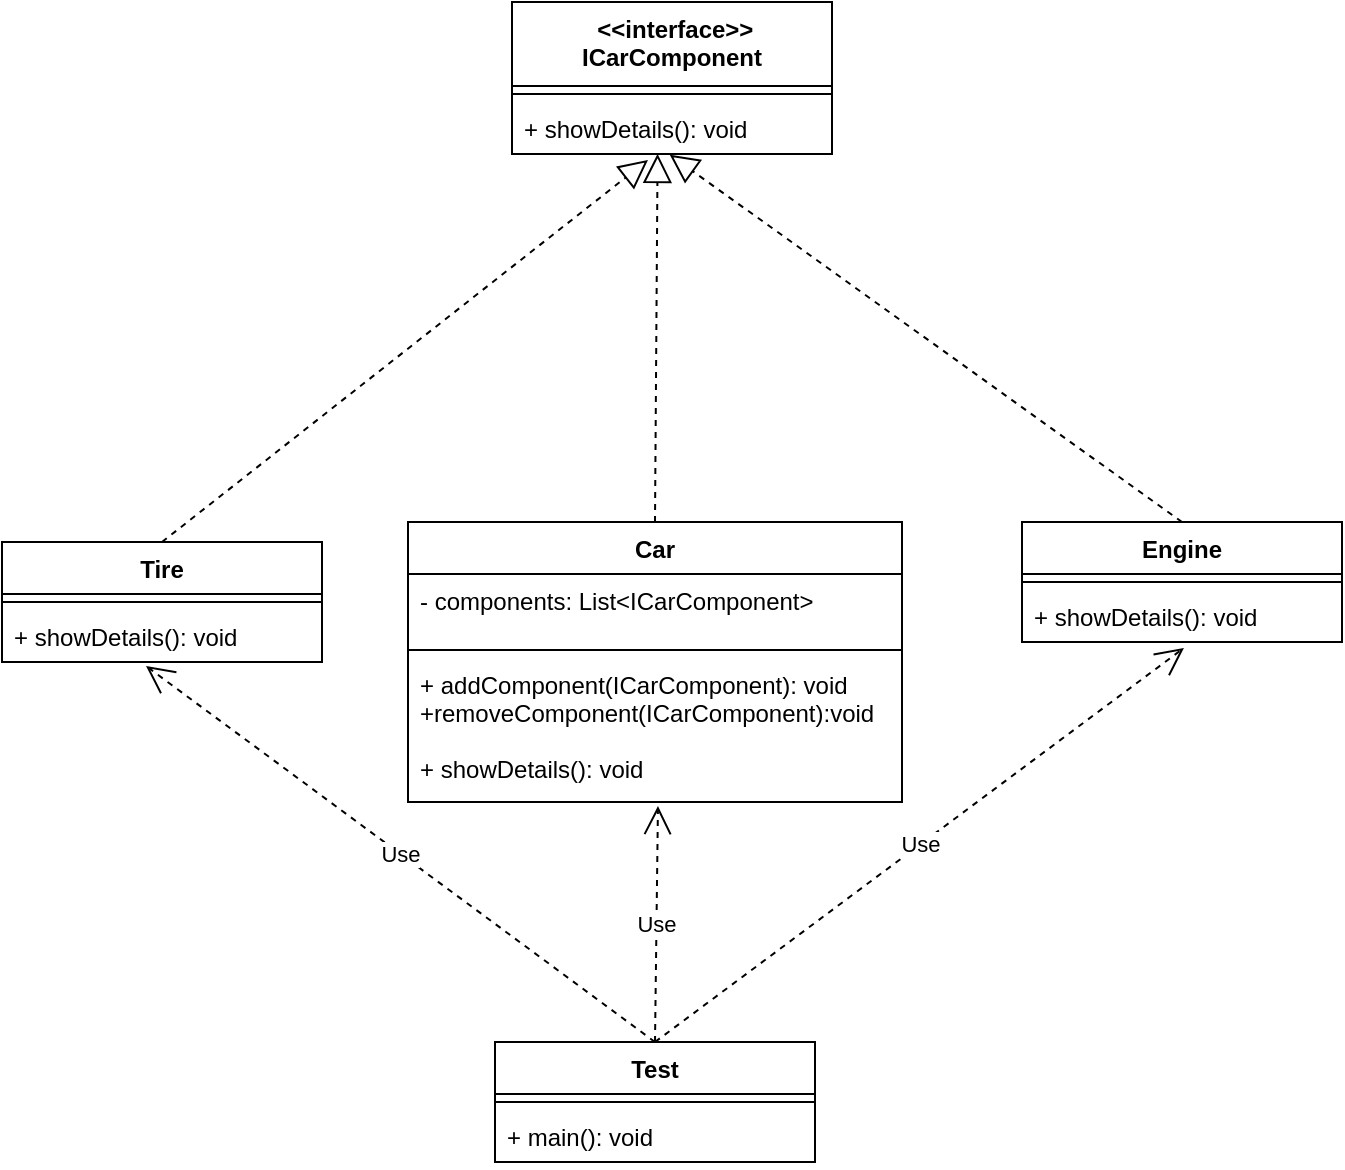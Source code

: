 <mxfile version="18.0.6" type="device"><diagram id="yMRIlojay2bTaYtK4ru0" name="第 1 页"><mxGraphModel dx="2169" dy="754" grid="1" gridSize="10" guides="1" tooltips="1" connect="1" arrows="1" fold="1" page="1" pageScale="1" pageWidth="827" pageHeight="1169" math="0" shadow="0"><root><mxCell id="0"/><mxCell id="1" parent="0"/><mxCell id="OiyuywgQHTxKBY7W2bvM-1" value=" &lt;&lt;interface&gt;&gt;&#10;ICarComponent" style="swimlane;fontStyle=1;align=center;verticalAlign=top;childLayout=stackLayout;horizontal=1;startSize=42;horizontalStack=0;resizeParent=1;resizeParentMax=0;resizeLast=0;collapsible=1;marginBottom=0;" vertex="1" parent="1"><mxGeometry x="65" y="120" width="160" height="76" as="geometry"/></mxCell><mxCell id="OiyuywgQHTxKBY7W2bvM-2" value="" style="line;strokeWidth=1;fillColor=none;align=left;verticalAlign=middle;spacingTop=-1;spacingLeft=3;spacingRight=3;rotatable=0;labelPosition=right;points=[];portConstraint=eastwest;" vertex="1" parent="OiyuywgQHTxKBY7W2bvM-1"><mxGeometry y="42" width="160" height="8" as="geometry"/></mxCell><mxCell id="OiyuywgQHTxKBY7W2bvM-3" value="+ showDetails(): void" style="text;strokeColor=none;fillColor=none;align=left;verticalAlign=top;spacingLeft=4;spacingRight=4;overflow=hidden;rotatable=0;points=[[0,0.5],[1,0.5]];portConstraint=eastwest;" vertex="1" parent="OiyuywgQHTxKBY7W2bvM-1"><mxGeometry y="50" width="160" height="26" as="geometry"/></mxCell><mxCell id="OiyuywgQHTxKBY7W2bvM-4" value="Car" style="swimlane;fontStyle=1;align=center;verticalAlign=top;childLayout=stackLayout;horizontal=1;startSize=26;horizontalStack=0;resizeParent=1;resizeParentMax=0;resizeLast=0;collapsible=1;marginBottom=0;" vertex="1" parent="1"><mxGeometry x="13" y="380" width="247" height="140" as="geometry"/></mxCell><mxCell id="OiyuywgQHTxKBY7W2bvM-5" value="- components: List&lt;ICarComponent&gt;" style="text;strokeColor=none;fillColor=none;align=left;verticalAlign=top;spacingLeft=4;spacingRight=4;overflow=hidden;rotatable=0;points=[[0,0.5],[1,0.5]];portConstraint=eastwest;" vertex="1" parent="OiyuywgQHTxKBY7W2bvM-4"><mxGeometry y="26" width="247" height="34" as="geometry"/></mxCell><mxCell id="OiyuywgQHTxKBY7W2bvM-6" value="" style="line;strokeWidth=1;fillColor=none;align=left;verticalAlign=middle;spacingTop=-1;spacingLeft=3;spacingRight=3;rotatable=0;labelPosition=right;points=[];portConstraint=eastwest;" vertex="1" parent="OiyuywgQHTxKBY7W2bvM-4"><mxGeometry y="60" width="247" height="8" as="geometry"/></mxCell><mxCell id="OiyuywgQHTxKBY7W2bvM-7" value="+ addComponent(ICarComponent): void&#10;+removeComponent(ICarComponent):void&#10;&#10;+ showDetails(): void" style="text;strokeColor=none;fillColor=none;align=left;verticalAlign=top;spacingLeft=4;spacingRight=4;overflow=hidden;rotatable=0;points=[[0,0.5],[1,0.5]];portConstraint=eastwest;" vertex="1" parent="OiyuywgQHTxKBY7W2bvM-4"><mxGeometry y="68" width="247" height="72" as="geometry"/></mxCell><mxCell id="OiyuywgQHTxKBY7W2bvM-8" value="Engine" style="swimlane;fontStyle=1;align=center;verticalAlign=top;childLayout=stackLayout;horizontal=1;startSize=26;horizontalStack=0;resizeParent=1;resizeParentMax=0;resizeLast=0;collapsible=1;marginBottom=0;" vertex="1" parent="1"><mxGeometry x="320" y="380" width="160" height="60" as="geometry"/></mxCell><mxCell id="OiyuywgQHTxKBY7W2bvM-10" value="" style="line;strokeWidth=1;fillColor=none;align=left;verticalAlign=middle;spacingTop=-1;spacingLeft=3;spacingRight=3;rotatable=0;labelPosition=right;points=[];portConstraint=eastwest;" vertex="1" parent="OiyuywgQHTxKBY7W2bvM-8"><mxGeometry y="26" width="160" height="8" as="geometry"/></mxCell><mxCell id="OiyuywgQHTxKBY7W2bvM-11" value="+ showDetails(): void" style="text;strokeColor=none;fillColor=none;align=left;verticalAlign=top;spacingLeft=4;spacingRight=4;overflow=hidden;rotatable=0;points=[[0,0.5],[1,0.5]];portConstraint=eastwest;" vertex="1" parent="OiyuywgQHTxKBY7W2bvM-8"><mxGeometry y="34" width="160" height="26" as="geometry"/></mxCell><mxCell id="OiyuywgQHTxKBY7W2bvM-12" value="" style="endArrow=block;dashed=1;endFill=0;endSize=12;html=1;exitX=0.5;exitY=0;exitDx=0;exitDy=0;entryX=0.455;entryY=0.997;entryDx=0;entryDy=0;entryPerimeter=0;" edge="1" parent="1" source="OiyuywgQHTxKBY7W2bvM-4" target="OiyuywgQHTxKBY7W2bvM-3"><mxGeometry width="160" relative="1" as="geometry"><mxPoint x="13" y="500" as="sourcePoint"/><mxPoint x="205" y="307" as="targetPoint"/></mxGeometry></mxCell><mxCell id="OiyuywgQHTxKBY7W2bvM-13" value="" style="endArrow=block;dashed=1;endFill=0;endSize=12;html=1;exitX=0.5;exitY=0;exitDx=0;exitDy=0;entryX=0.493;entryY=1.013;entryDx=0;entryDy=0;entryPerimeter=0;" edge="1" parent="1" source="OiyuywgQHTxKBY7W2bvM-8" target="OiyuywgQHTxKBY7W2bvM-3"><mxGeometry width="160" relative="1" as="geometry"><mxPoint x="103" y="390" as="sourcePoint"/><mxPoint x="203" y="310" as="targetPoint"/></mxGeometry></mxCell><mxCell id="OiyuywgQHTxKBY7W2bvM-15" value="Tire" style="swimlane;fontStyle=1;align=center;verticalAlign=top;childLayout=stackLayout;horizontal=1;startSize=26;horizontalStack=0;resizeParent=1;resizeParentMax=0;resizeLast=0;collapsible=1;marginBottom=0;" vertex="1" parent="1"><mxGeometry x="-190" y="390" width="160" height="60" as="geometry"/></mxCell><mxCell id="OiyuywgQHTxKBY7W2bvM-16" value="" style="line;strokeWidth=1;fillColor=none;align=left;verticalAlign=middle;spacingTop=-1;spacingLeft=3;spacingRight=3;rotatable=0;labelPosition=right;points=[];portConstraint=eastwest;" vertex="1" parent="OiyuywgQHTxKBY7W2bvM-15"><mxGeometry y="26" width="160" height="8" as="geometry"/></mxCell><mxCell id="OiyuywgQHTxKBY7W2bvM-17" value="+ showDetails(): void" style="text;strokeColor=none;fillColor=none;align=left;verticalAlign=top;spacingLeft=4;spacingRight=4;overflow=hidden;rotatable=0;points=[[0,0.5],[1,0.5]];portConstraint=eastwest;" vertex="1" parent="OiyuywgQHTxKBY7W2bvM-15"><mxGeometry y="34" width="160" height="26" as="geometry"/></mxCell><mxCell id="OiyuywgQHTxKBY7W2bvM-19" value="" style="endArrow=block;dashed=1;endFill=0;endSize=12;html=1;exitX=0.5;exitY=0;exitDx=0;exitDy=0;entryX=0.425;entryY=1.115;entryDx=0;entryDy=0;entryPerimeter=0;" edge="1" parent="1" source="OiyuywgQHTxKBY7W2bvM-15" target="OiyuywgQHTxKBY7W2bvM-3"><mxGeometry width="160" relative="1" as="geometry"><mxPoint x="410" y="390" as="sourcePoint"/><mxPoint x="153.88" y="206.338" as="targetPoint"/></mxGeometry></mxCell><mxCell id="OiyuywgQHTxKBY7W2bvM-20" value="Test" style="swimlane;fontStyle=1;align=center;verticalAlign=top;childLayout=stackLayout;horizontal=1;startSize=26;horizontalStack=0;resizeParent=1;resizeParentMax=0;resizeLast=0;collapsible=1;marginBottom=0;" vertex="1" parent="1"><mxGeometry x="56.5" y="640" width="160" height="60" as="geometry"/></mxCell><mxCell id="OiyuywgQHTxKBY7W2bvM-21" value="" style="line;strokeWidth=1;fillColor=none;align=left;verticalAlign=middle;spacingTop=-1;spacingLeft=3;spacingRight=3;rotatable=0;labelPosition=right;points=[];portConstraint=eastwest;" vertex="1" parent="OiyuywgQHTxKBY7W2bvM-20"><mxGeometry y="26" width="160" height="8" as="geometry"/></mxCell><mxCell id="OiyuywgQHTxKBY7W2bvM-22" value="+ main(): void" style="text;strokeColor=none;fillColor=none;align=left;verticalAlign=top;spacingLeft=4;spacingRight=4;overflow=hidden;rotatable=0;points=[[0,0.5],[1,0.5]];portConstraint=eastwest;" vertex="1" parent="OiyuywgQHTxKBY7W2bvM-20"><mxGeometry y="34" width="160" height="26" as="geometry"/></mxCell><mxCell id="OiyuywgQHTxKBY7W2bvM-23" value="Use" style="endArrow=open;endSize=12;dashed=1;html=1;entryX=0.506;entryY=1.028;entryDx=0;entryDy=0;exitX=0.5;exitY=0;exitDx=0;exitDy=0;entryPerimeter=0;" edge="1" parent="1" source="OiyuywgQHTxKBY7W2bvM-20" target="OiyuywgQHTxKBY7W2bvM-7"><mxGeometry width="160" relative="1" as="geometry"><mxPoint x="63.5" y="868" as="sourcePoint"/><mxPoint x="136.5" y="820" as="targetPoint"/></mxGeometry></mxCell><mxCell id="OiyuywgQHTxKBY7W2bvM-24" value="Use" style="endArrow=open;endSize=12;dashed=1;html=1;entryX=0.506;entryY=1.115;entryDx=0;entryDy=0;entryPerimeter=0;exitX=0.5;exitY=0;exitDx=0;exitDy=0;" edge="1" parent="1" source="OiyuywgQHTxKBY7W2bvM-20" target="OiyuywgQHTxKBY7W2bvM-11"><mxGeometry width="160" relative="1" as="geometry"><mxPoint x="140" y="640" as="sourcePoint"/><mxPoint x="147.982" y="532.016" as="targetPoint"/></mxGeometry></mxCell><mxCell id="OiyuywgQHTxKBY7W2bvM-25" value="Use" style="endArrow=open;endSize=12;dashed=1;html=1;entryX=0.45;entryY=1.077;entryDx=0;entryDy=0;entryPerimeter=0;exitX=0.5;exitY=0;exitDx=0;exitDy=0;" edge="1" parent="1" source="OiyuywgQHTxKBY7W2bvM-20" target="OiyuywgQHTxKBY7W2bvM-17"><mxGeometry width="160" relative="1" as="geometry"><mxPoint x="140" y="640" as="sourcePoint"/><mxPoint x="410.96" y="452.99" as="targetPoint"/></mxGeometry></mxCell></root></mxGraphModel></diagram></mxfile>